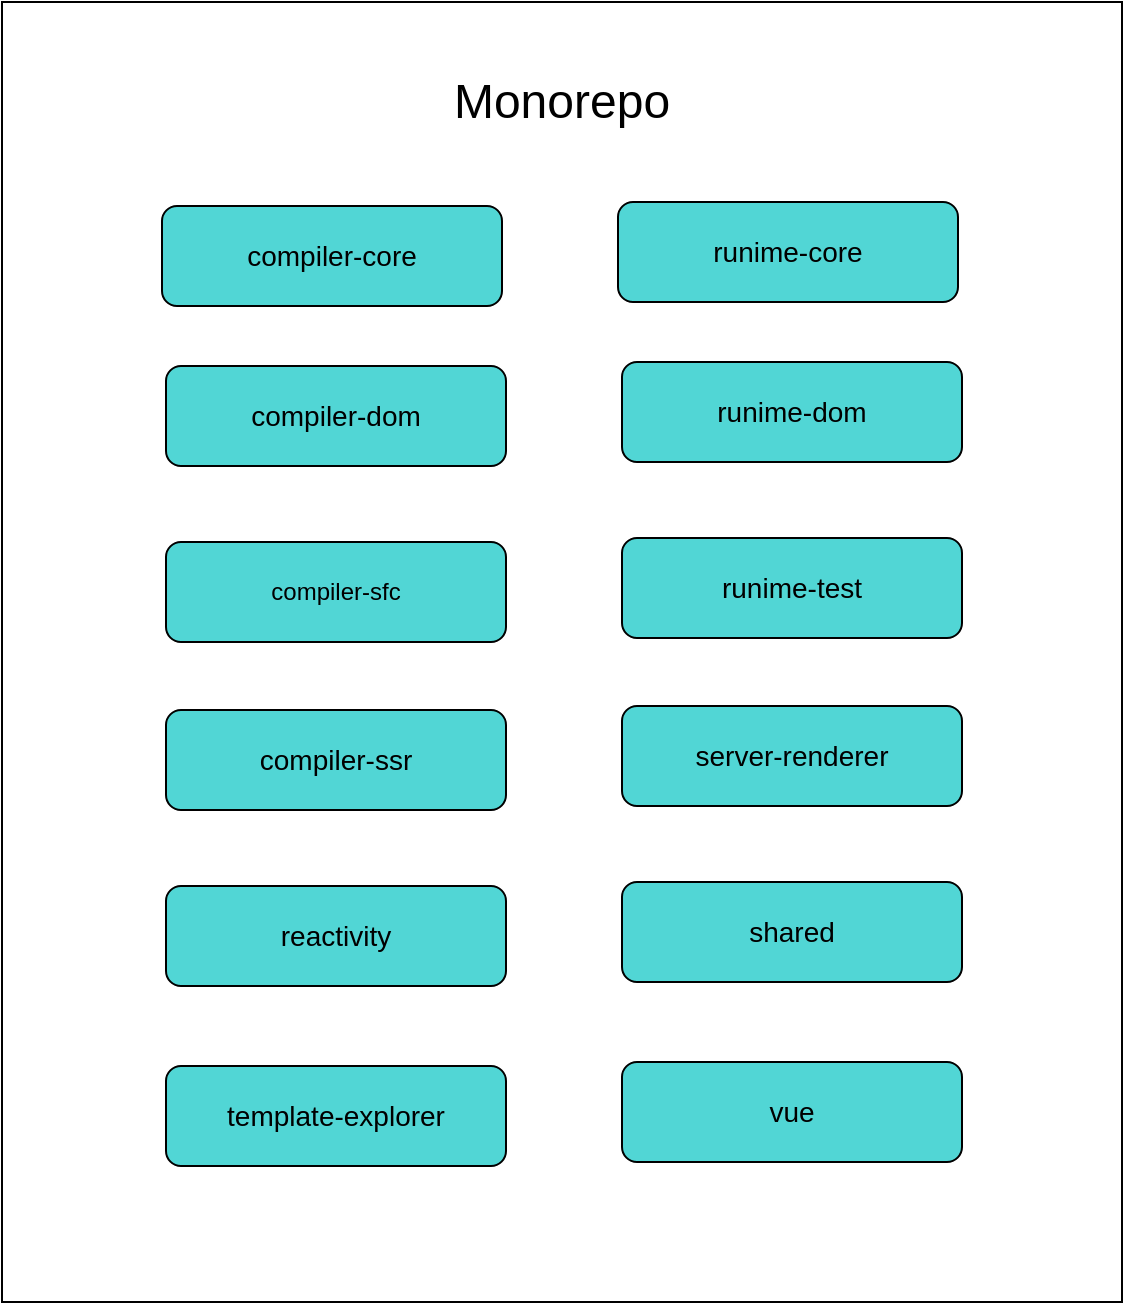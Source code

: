 <mxfile version="13.9.2" type="github">
  <diagram id="C5RBs43oDa-KdzZeNtuy" name="Page-1">
    <mxGraphModel dx="1351" dy="791" grid="1" gridSize="10" guides="1" tooltips="1" connect="1" arrows="1" fold="1" page="1" pageScale="1" pageWidth="1169" pageHeight="1654" math="0" shadow="0">
      <root>
        <mxCell id="WIyWlLk6GJQsqaUBKTNV-0" />
        <mxCell id="WIyWlLk6GJQsqaUBKTNV-1" parent="WIyWlLk6GJQsqaUBKTNV-0" />
        <mxCell id="2uKyOJZ1EWHe63vv_vlm-28" value="" style="rounded=0;whiteSpace=wrap;html=1;" vertex="1" parent="WIyWlLk6GJQsqaUBKTNV-1">
          <mxGeometry x="180" y="70" width="560" height="650" as="geometry" />
        </mxCell>
        <mxCell id="2uKyOJZ1EWHe63vv_vlm-29" value="&lt;font style=&quot;font-size: 14px&quot;&gt;compiler-core&lt;/font&gt;" style="rounded=1;whiteSpace=wrap;html=1;fillColor=#51D6D5;" vertex="1" parent="WIyWlLk6GJQsqaUBKTNV-1">
          <mxGeometry x="260" y="172" width="170" height="50" as="geometry" />
        </mxCell>
        <mxCell id="2uKyOJZ1EWHe63vv_vlm-30" value="&lt;font style=&quot;font-size: 14px&quot;&gt;compiler-dom&lt;/font&gt;" style="rounded=1;whiteSpace=wrap;html=1;fillColor=#51D6D5;" vertex="1" parent="WIyWlLk6GJQsqaUBKTNV-1">
          <mxGeometry x="262" y="252" width="170" height="50" as="geometry" />
        </mxCell>
        <mxCell id="2uKyOJZ1EWHe63vv_vlm-31" value="compiler-sfc" style="rounded=1;whiteSpace=wrap;html=1;fillColor=#51D6D5;" vertex="1" parent="WIyWlLk6GJQsqaUBKTNV-1">
          <mxGeometry x="262" y="340" width="170" height="50" as="geometry" />
        </mxCell>
        <mxCell id="2uKyOJZ1EWHe63vv_vlm-32" value="&lt;font style=&quot;font-size: 14px&quot;&gt;compiler-ssr&lt;/font&gt;" style="rounded=1;whiteSpace=wrap;html=1;fillColor=#51D6D5;" vertex="1" parent="WIyWlLk6GJQsqaUBKTNV-1">
          <mxGeometry x="262" y="424" width="170" height="50" as="geometry" />
        </mxCell>
        <mxCell id="2uKyOJZ1EWHe63vv_vlm-33" value="&lt;font style=&quot;font-size: 14px&quot;&gt;reactivity&lt;/font&gt;" style="rounded=1;whiteSpace=wrap;html=1;fillColor=#51D6D5;" vertex="1" parent="WIyWlLk6GJQsqaUBKTNV-1">
          <mxGeometry x="262" y="512" width="170" height="50" as="geometry" />
        </mxCell>
        <mxCell id="2uKyOJZ1EWHe63vv_vlm-34" value="&lt;font style=&quot;font-size: 14px&quot;&gt;runime-core&lt;/font&gt;" style="rounded=1;whiteSpace=wrap;html=1;fillColor=#51D6D5;" vertex="1" parent="WIyWlLk6GJQsqaUBKTNV-1">
          <mxGeometry x="488" y="170" width="170" height="50" as="geometry" />
        </mxCell>
        <mxCell id="2uKyOJZ1EWHe63vv_vlm-35" value="&lt;font style=&quot;font-size: 14px&quot;&gt;runime-dom&lt;/font&gt;" style="rounded=1;whiteSpace=wrap;html=1;fillColor=#51D6D5;" vertex="1" parent="WIyWlLk6GJQsqaUBKTNV-1">
          <mxGeometry x="490" y="250" width="170" height="50" as="geometry" />
        </mxCell>
        <mxCell id="2uKyOJZ1EWHe63vv_vlm-36" value="&lt;font style=&quot;font-size: 14px&quot;&gt;runime-test&lt;/font&gt;" style="rounded=1;whiteSpace=wrap;html=1;fillColor=#51D6D5;" vertex="1" parent="WIyWlLk6GJQsqaUBKTNV-1">
          <mxGeometry x="490" y="338" width="170" height="50" as="geometry" />
        </mxCell>
        <mxCell id="2uKyOJZ1EWHe63vv_vlm-37" value="&lt;font style=&quot;font-size: 14px&quot;&gt;server-renderer&lt;/font&gt;" style="rounded=1;whiteSpace=wrap;html=1;fillColor=#51D6D5;" vertex="1" parent="WIyWlLk6GJQsqaUBKTNV-1">
          <mxGeometry x="490" y="422" width="170" height="50" as="geometry" />
        </mxCell>
        <mxCell id="2uKyOJZ1EWHe63vv_vlm-38" value="&lt;font style=&quot;font-size: 14px&quot;&gt;shared&lt;/font&gt;" style="rounded=1;whiteSpace=wrap;html=1;fillColor=#51D6D5;" vertex="1" parent="WIyWlLk6GJQsqaUBKTNV-1">
          <mxGeometry x="490" y="510" width="170" height="50" as="geometry" />
        </mxCell>
        <mxCell id="2uKyOJZ1EWHe63vv_vlm-39" value="&lt;font style=&quot;font-size: 14px&quot;&gt;template-explorer&lt;/font&gt;" style="rounded=1;whiteSpace=wrap;html=1;fillColor=#51D6D5;" vertex="1" parent="WIyWlLk6GJQsqaUBKTNV-1">
          <mxGeometry x="262" y="602" width="170" height="50" as="geometry" />
        </mxCell>
        <mxCell id="2uKyOJZ1EWHe63vv_vlm-40" value="&lt;font style=&quot;font-size: 14px&quot;&gt;vue&lt;/font&gt;" style="rounded=1;whiteSpace=wrap;html=1;fillColor=#51D6D5;" vertex="1" parent="WIyWlLk6GJQsqaUBKTNV-1">
          <mxGeometry x="490" y="600" width="170" height="50" as="geometry" />
        </mxCell>
        <mxCell id="2uKyOJZ1EWHe63vv_vlm-41" value="&lt;font style=&quot;font-size: 24px&quot;&gt;Monorepo&lt;/font&gt;" style="text;html=1;strokeColor=none;fillColor=none;align=center;verticalAlign=middle;whiteSpace=wrap;rounded=0;" vertex="1" parent="WIyWlLk6GJQsqaUBKTNV-1">
          <mxGeometry x="421" y="110" width="78" height="20" as="geometry" />
        </mxCell>
      </root>
    </mxGraphModel>
  </diagram>
</mxfile>
